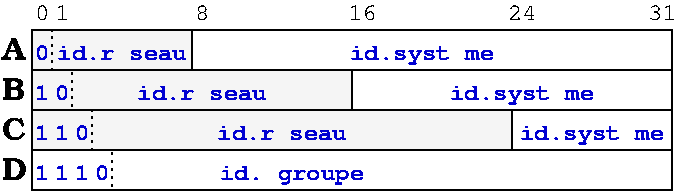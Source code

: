 #FIG 3.2
Landscape
Center
Inches
Letter  
100.00
Single
-3
1200 2
0 32 #c3c3ff
0 33 #ffadad
0 34 #b5d0b5
0 35 #d8a7d8
0 36 #f5f5f5
6 300 300 5400 1725
2 2 0 1 -1 36 100 0 -1 0.000 0 0 -1 0 0 5
	 525 1125 5325 1125 5325 1425 525 1425 525 1125
2 2 0 1 -1 36 100 0 -1 0.000 0 0 -1 0 0 5
	 525 825 5325 825 5325 1125 525 1125 525 825
2 2 0 1 -1 36 100 0 -1 0.000 0 0 -1 0 0 5
	 525 525 5325 525 5325 825 525 825 525 525
2 2 0 1 -1 36 105 0 -1 0.000 0 0 -1 0 0 5
	 525 1425 5325 1425 5325 1725 525 1725 525 1425
2 2 0 1 0 36 110 0 20 0.000 0 0 -1 0 0 5
	 525 525 1725 525 1725 825 525 825 525 525
2 2 0 1 0 36 110 0 20 0.000 0 0 -1 0 0 5
	 525 825 2925 825 2925 1125 525 1125 525 825
2 2 0 1 0 36 110 0 20 0.000 0 0 -1 0 0 5
	 525 1125 4125 1125 4125 1425 525 1425 525 1125
2 2 2 1 -1 36 105 0 -1 3.000 0 0 -1 0 0 5
	 525 525 675 525 675 825 525 825 525 525
2 2 2 1 -1 36 105 0 -1 3.000 0 0 -1 0 0 5
	 525 825 825 825 825 1125 525 1125 525 825
2 2 2 1 -1 36 105 0 -1 3.000 0 0 -1 0 0 5
	 525 1125 975 1125 975 1425 525 1425 525 1125
2 2 2 1 -1 36 105 0 -1 3.000 0 0 -1 0 0 5
	 525 1425 1125 1425 1125 1725 525 1725 525 1425
4 1 10 100 0 14 12 0.0000 4 135 105 600 1350 1\001
4 1 10 100 0 14 12 0.0000 4 135 105 750 1350 1\001
4 1 10 100 0 14 12 0.0000 4 135 105 900 1350 0\001
4 1 10 100 0 14 12 0.0000 4 135 105 600 750 0\001
4 1 10 100 0 14 12 0.0000 4 135 945 1200 750 id.r\351seau\001
4 1 10 100 0 14 12 0.0000 4 135 105 600 1050 1\001
4 1 10 100 0 14 12 0.0000 4 135 105 750 1050 0\001
4 1 10 100 0 14 12 0.0000 4 135 105 600 1650 1\001
4 1 10 100 0 14 12 0.0000 4 135 105 750 1650 1\001
4 1 10 100 0 14 12 0.0000 4 135 105 900 1650 1\001
4 1 10 100 0 14 12 0.0000 4 135 105 1050 1650 0\001
4 1 10 100 0 14 12 0.0000 4 135 945 1800 1050 id.r\351seau\001
4 1 10 100 0 14 12 0.0000 4 135 945 2400 1350 id.r\351seau\001
4 1 10 100 0 14 12 0.0000 4 180 1050 2475 1650 id. groupe\001
4 1 10 100 0 14 12 0.0000 4 180 1050 3450 750 id.syst\350me\001
4 1 10 100 0 14 12 0.0000 4 180 1050 4200 1050 id.syst\350me\001
4 1 10 100 0 14 12 0.0000 4 180 1050 4725 1350 id.syst\350me\001
4 0 -1 110 0 10 16 0.0000 4 165 180 300 750 A\001
4 0 -1 110 0 10 16 0.0000 4 165 150 300 1050 B\001
4 0 -1 110 0 10 16 0.0000 4 165 165 300 1350 C\001
4 0 -1 110 0 10 16 0.0000 4 165 165 300 1650 D\001
4 1 -1 105 0 12 12 0.0000 4 135 210 5250 450 31\001
4 1 -1 105 0 12 12 0.0000 4 135 210 4200 450 24\001
4 1 -1 105 0 12 12 0.0000 4 135 105 600 450 0\001
4 1 -1 105 0 12 12 0.0000 4 135 105 750 450 1\001
4 1 -1 105 0 12 12 0.0000 4 135 105 1800 450 8\001
4 1 -1 105 0 12 12 0.0000 4 135 210 3000 450 16\001
-6
